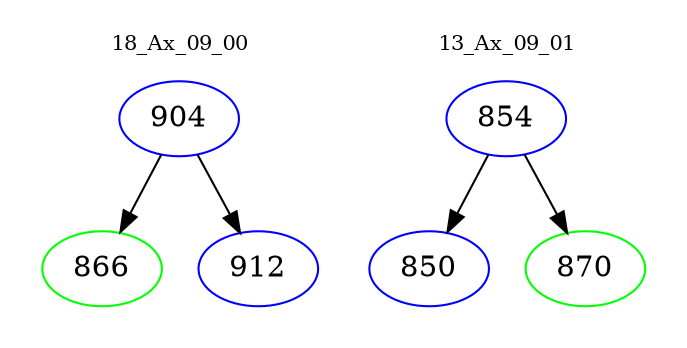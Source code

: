 digraph{
subgraph cluster_0 {
color = white
label = "18_Ax_09_00";
fontsize=10;
T0_904 [label="904", color="blue"]
T0_904 -> T0_866 [color="black"]
T0_866 [label="866", color="green"]
T0_904 -> T0_912 [color="black"]
T0_912 [label="912", color="blue"]
}
subgraph cluster_1 {
color = white
label = "13_Ax_09_01";
fontsize=10;
T1_854 [label="854", color="blue"]
T1_854 -> T1_850 [color="black"]
T1_850 [label="850", color="blue"]
T1_854 -> T1_870 [color="black"]
T1_870 [label="870", color="green"]
}
}
